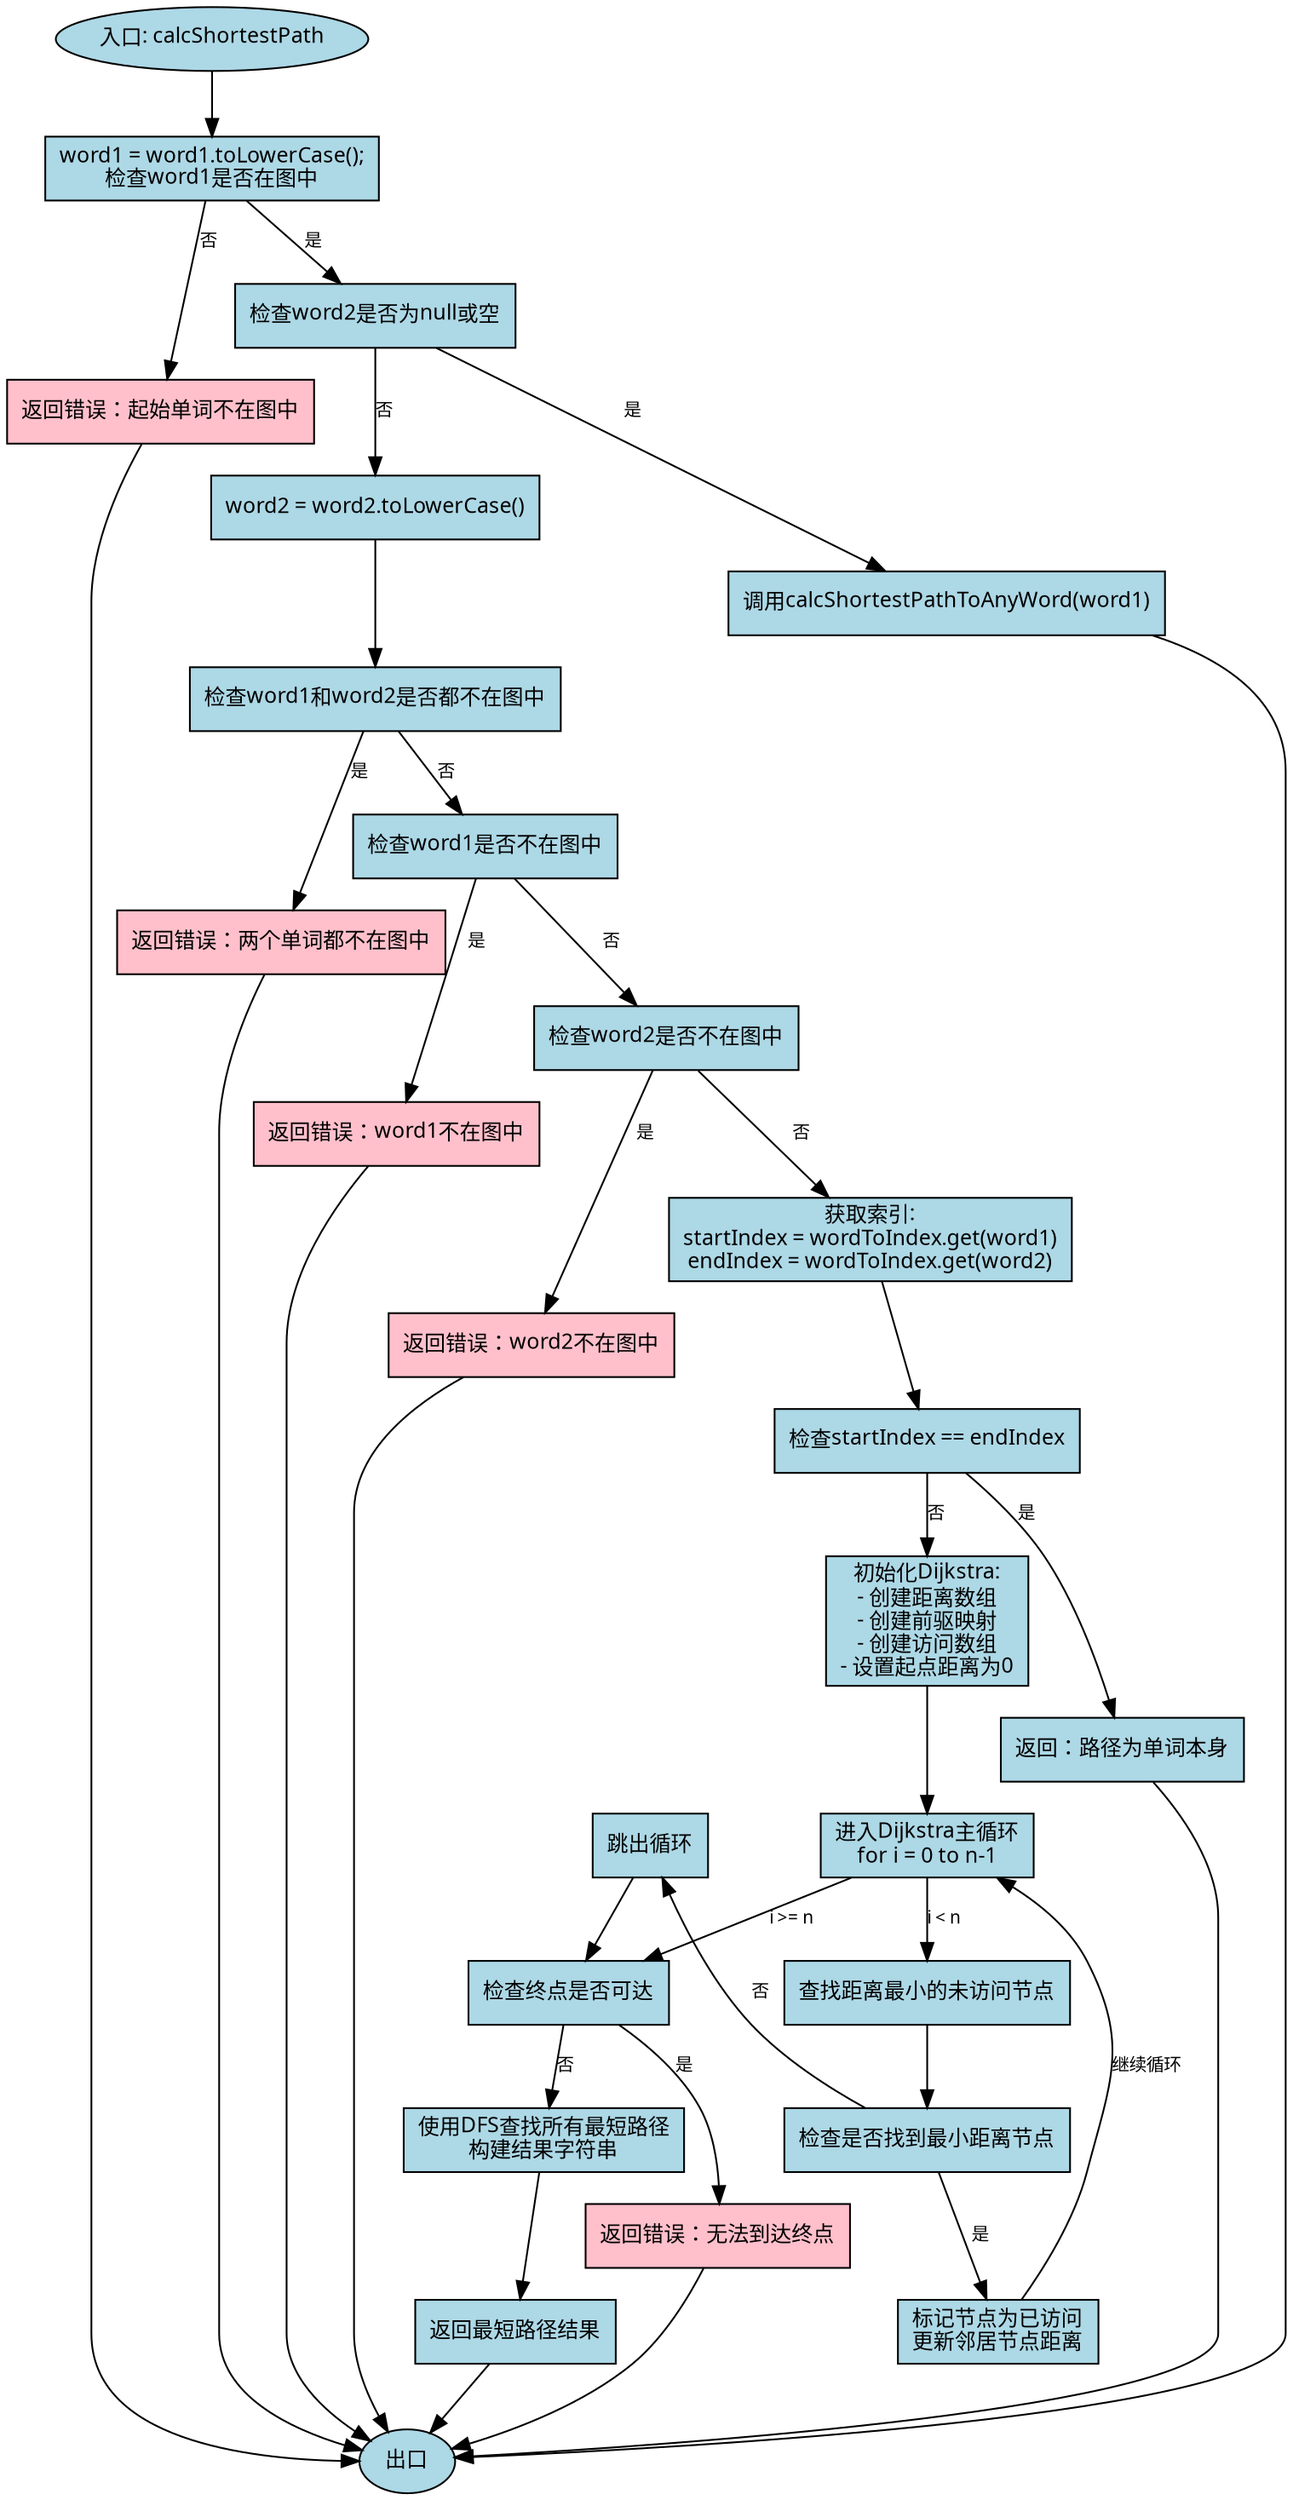 digraph ControlFlowGraph {
  rankdir=TB;
  graph [fontname="Microsoft YaHei" fontsize=12];
  node [fontname="Microsoft YaHei" fontsize=12 shape=box style=filled fillcolor=lightblue];
  edge [fontname="Microsoft YaHei" fontsize=10];
  entry [shape=oval, label="入口: calcShortestPath"];
  block1 [label="word1 = word1.toLowerCase();\n检查word1是否在图中"];
  block2 [shape=box, style=filled, fillcolor=pink, label="返回错误：起始单词不在图中"];
  block3 [label="检查word2是否为null或空"];
  block4 [label="调用calcShortestPathToAnyWord(word1)"];
  block5 [label="word2 = word2.toLowerCase()"];
  block6 [label="检查word1和word2是否都不在图中"];
  block7 [shape=box, style=filled, fillcolor=pink, label="返回错误：两个单词都不在图中"];
  block8 [label="检查word1是否不在图中"];
  block9 [shape=box, style=filled, fillcolor=pink, label="返回错误：word1不在图中"];
  block10 [label="检查word2是否不在图中"];
  block11 [shape=box, style=filled, fillcolor=pink, label="返回错误：word2不在图中"];
  block12 [label="获取索引:\nstartIndex = wordToIndex.get(word1)\nendIndex = wordToIndex.get(word2)"];
  block13 [label="检查startIndex == endIndex"];
  block14 [label="返回：路径为单词本身"];
  block15 [label="初始化Dijkstra:\n- 创建距离数组\n- 创建前驱映射\n- 创建访问数组\n- 设置起点距离为0"];
  block16 [label="进入Dijkstra主循环\nfor i = 0 to n-1"];
  block17 [label="查找距离最小的未访问节点"];
  block18 [label="检查是否找到最小距离节点"];
  block19 [label="跳出循环"];
  block20 [label="标记节点为已访问\n更新邻居节点距离"];
  block21 [label="检查终点是否可达"];
  block22 [shape=box, style=filled, fillcolor=pink, label="返回错误：无法到达终点"];
  block23 [label="使用DFS查找所有最短路径\n构建结果字符串"];
  block24 [label="返回最短路径结果"];
  exit [shape=oval, label="出口"];
  entry -> block1;
  block1 -> block2 [label="否"];
  block2 -> exit;
  block1 -> block3 [label="是"];
  block3 -> block4 [label="是"];
  block4 -> exit;
  block3 -> block5 [label="否"];
  block5 -> block6;
  block6 -> block7 [label="是"];
  block7 -> exit;
  block6 -> block8 [label="否"];
  block8 -> block9 [label="是"];
  block9 -> exit;
  block8 -> block10 [label="否"];
  block10 -> block11 [label="是"];
  block11 -> exit;
  block10 -> block12 [label="否"];
  block12 -> block13;
  block13 -> block14 [label="是"];
  block14 -> exit;
  block13 -> block15 [label="否"];
  block15 -> block16;
  block16 -> block17 [label="i < n"];
  block17 -> block18;
  block18 -> block19 [label="否"];
  block18 -> block20 [label="是"];
  block20 -> block16 [label="继续循环"];
  block19 -> block21;
  block21 -> block22 [label="是"];
  block22 -> exit;
  block21 -> block23 [label="否"];
  block23 -> block24;
  block24 -> exit;
  block16 -> block21 [label="i >= n"];
  {rank=same; block16 block19}
}
